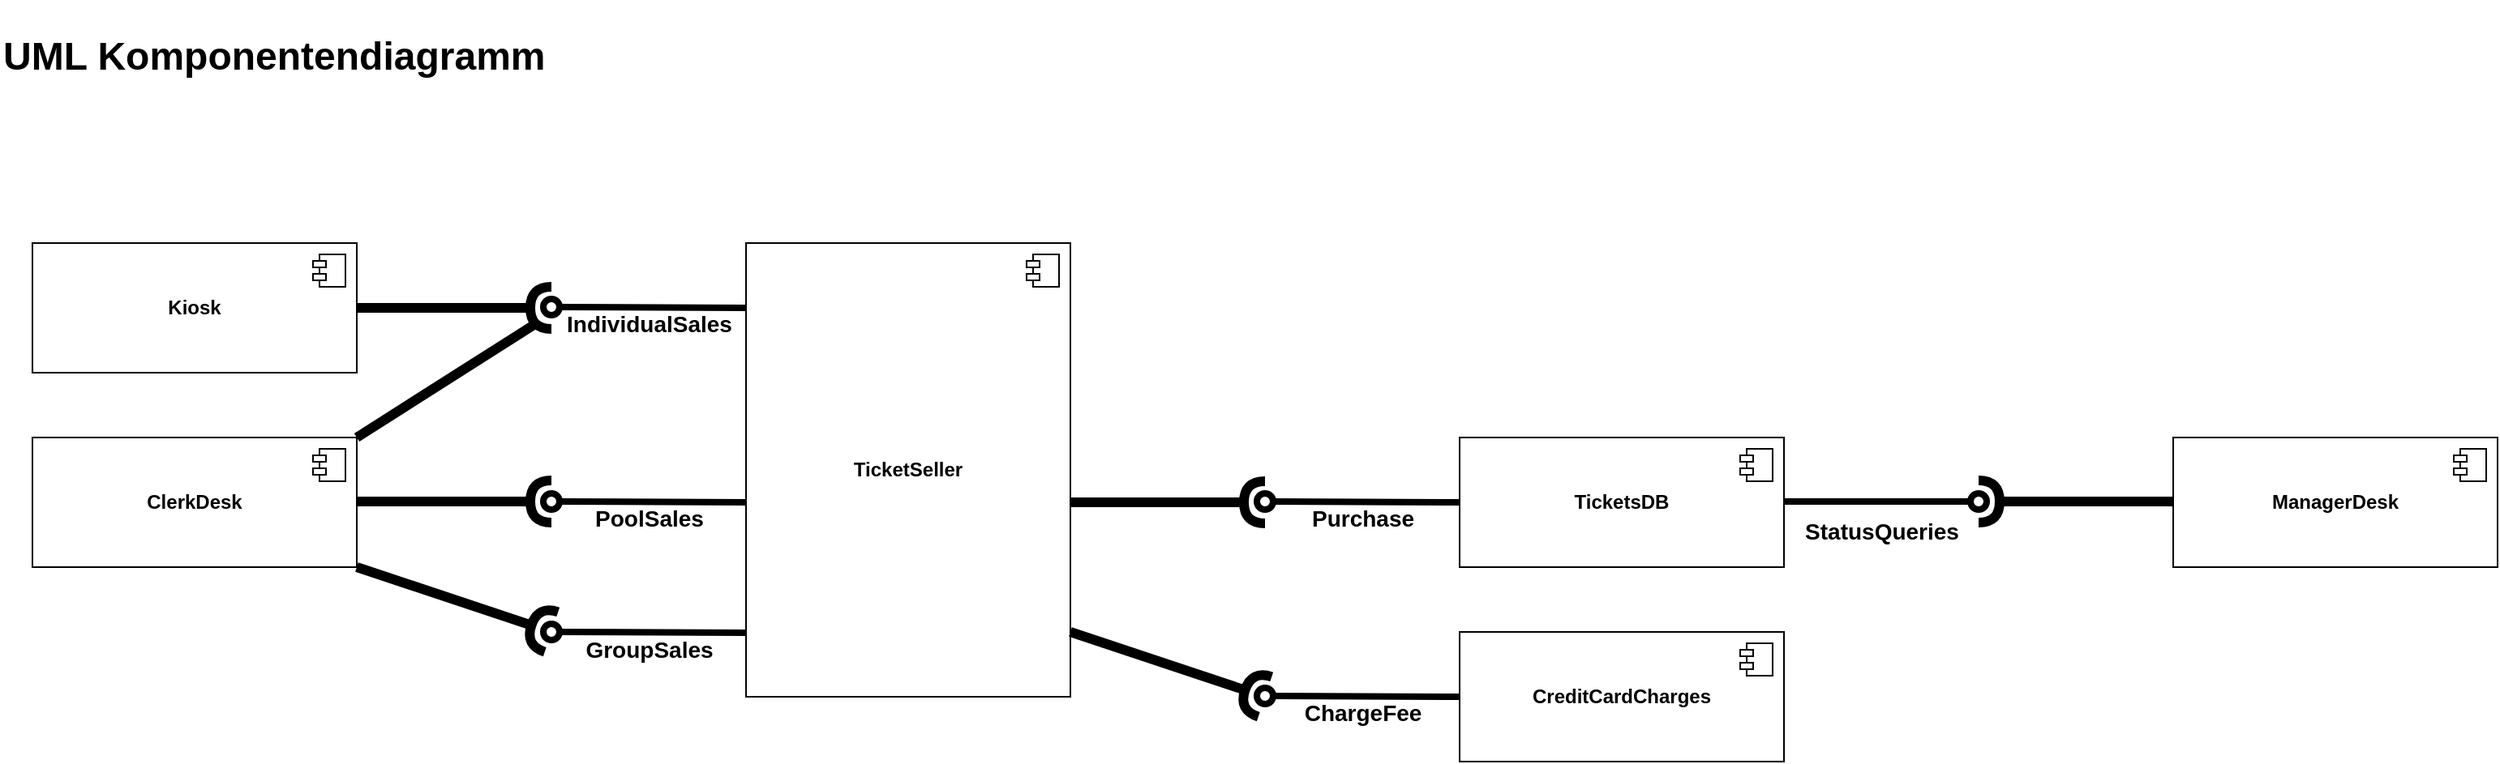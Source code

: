 <mxfile version="21.6.3" type="github">
  <diagram name="Page-1" id="qkShx8b-XhUbCJgMwpHc">
    <mxGraphModel dx="2064" dy="1115" grid="1" gridSize="10" guides="1" tooltips="1" connect="1" arrows="1" fold="1" page="1" pageScale="1" pageWidth="1654" pageHeight="1169" math="0" shadow="0">
      <root>
        <mxCell id="0" />
        <mxCell id="1" parent="0" />
        <mxCell id="1mL1j_79dPRj5nGahrVe-1" value="&lt;div align=&quot;left&quot;&gt;&lt;font size=&quot;1&quot;&gt;&lt;b&gt;&lt;font style=&quot;font-size: 24px;&quot;&gt;UML Komponentendiagramm&lt;/font&gt;&lt;/b&gt;&lt;/font&gt;&lt;/div&gt;" style="text;html=1;strokeColor=none;fillColor=none;align=left;verticalAlign=middle;whiteSpace=wrap;rounded=0;" vertex="1" parent="1">
          <mxGeometry x="40" y="10" width="360" height="70" as="geometry" />
        </mxCell>
        <mxCell id="1mL1j_79dPRj5nGahrVe-22" value="&lt;b&gt;Kiosk&lt;/b&gt;" style="html=1;dropTarget=0;whiteSpace=wrap;" vertex="1" parent="1">
          <mxGeometry x="60" y="160" width="200" height="80" as="geometry" />
        </mxCell>
        <mxCell id="1mL1j_79dPRj5nGahrVe-23" value="" style="shape=module;jettyWidth=8;jettyHeight=4;" vertex="1" parent="1mL1j_79dPRj5nGahrVe-22">
          <mxGeometry x="1" width="20" height="20" relative="1" as="geometry">
            <mxPoint x="-27" y="7" as="offset" />
          </mxGeometry>
        </mxCell>
        <mxCell id="1mL1j_79dPRj5nGahrVe-24" value="" style="rounded=0;orthogonalLoop=1;jettySize=auto;html=1;endArrow=halfCircle;endFill=0;endSize=6;strokeWidth=6;sketch=0;" edge="1" parent="1">
          <mxGeometry relative="1" as="geometry">
            <mxPoint x="260" y="200" as="sourcePoint" />
            <mxPoint x="380" y="200" as="targetPoint" />
          </mxGeometry>
        </mxCell>
        <mxCell id="1mL1j_79dPRj5nGahrVe-25" value="" style="rounded=0;orthogonalLoop=1;jettySize=auto;html=1;endArrow=oval;endFill=0;sketch=0;sourcePerimeterSpacing=0;targetPerimeterSpacing=0;endSize=10;strokeWidth=4;" edge="1" parent="1">
          <mxGeometry relative="1" as="geometry">
            <mxPoint x="500" y="200" as="sourcePoint" />
            <mxPoint x="380" y="199.5" as="targetPoint" />
          </mxGeometry>
        </mxCell>
        <mxCell id="1mL1j_79dPRj5nGahrVe-42" value="&lt;b&gt;&lt;font style=&quot;font-size: 14px;&quot;&gt;IndividualSales&lt;/font&gt;&lt;/b&gt;" style="edgeLabel;html=1;align=center;verticalAlign=middle;resizable=0;points=[];" vertex="1" connectable="0" parent="1mL1j_79dPRj5nGahrVe-25">
          <mxGeometry x="0.0" y="-4" relative="1" as="geometry">
            <mxPoint y="14" as="offset" />
          </mxGeometry>
        </mxCell>
        <mxCell id="1mL1j_79dPRj5nGahrVe-26" value="" style="ellipse;whiteSpace=wrap;html=1;align=center;aspect=fixed;fillColor=none;strokeColor=none;resizable=0;perimeter=centerPerimeter;rotatable=0;allowArrows=0;points=[];outlineConnect=1;strokeWidth=4;" vertex="1" parent="1">
          <mxGeometry x="335" y="420" width="10" height="10" as="geometry" />
        </mxCell>
        <mxCell id="1mL1j_79dPRj5nGahrVe-27" value="&lt;b&gt;TicketSeller&lt;/b&gt;" style="html=1;dropTarget=0;whiteSpace=wrap;" vertex="1" parent="1">
          <mxGeometry x="500" y="160" width="200" height="280" as="geometry" />
        </mxCell>
        <mxCell id="1mL1j_79dPRj5nGahrVe-28" value="" style="shape=module;jettyWidth=8;jettyHeight=4;" vertex="1" parent="1mL1j_79dPRj5nGahrVe-27">
          <mxGeometry x="1" width="20" height="20" relative="1" as="geometry">
            <mxPoint x="-27" y="7" as="offset" />
          </mxGeometry>
        </mxCell>
        <mxCell id="1mL1j_79dPRj5nGahrVe-29" value="&lt;b&gt;ClerkDesk&lt;/b&gt;" style="html=1;dropTarget=0;whiteSpace=wrap;" vertex="1" parent="1">
          <mxGeometry x="60" y="280" width="200" height="80" as="geometry" />
        </mxCell>
        <mxCell id="1mL1j_79dPRj5nGahrVe-30" value="" style="shape=module;jettyWidth=8;jettyHeight=4;" vertex="1" parent="1mL1j_79dPRj5nGahrVe-29">
          <mxGeometry x="1" width="20" height="20" relative="1" as="geometry">
            <mxPoint x="-27" y="7" as="offset" />
          </mxGeometry>
        </mxCell>
        <mxCell id="1mL1j_79dPRj5nGahrVe-31" value="&lt;b&gt;ManagerDesk&lt;br&gt;&lt;/b&gt;" style="html=1;dropTarget=0;whiteSpace=wrap;" vertex="1" parent="1">
          <mxGeometry x="1380" y="280" width="200" height="80" as="geometry" />
        </mxCell>
        <mxCell id="1mL1j_79dPRj5nGahrVe-32" value="" style="shape=module;jettyWidth=8;jettyHeight=4;" vertex="1" parent="1mL1j_79dPRj5nGahrVe-31">
          <mxGeometry x="1" width="20" height="20" relative="1" as="geometry">
            <mxPoint x="-27" y="7" as="offset" />
          </mxGeometry>
        </mxCell>
        <mxCell id="1mL1j_79dPRj5nGahrVe-33" value="&lt;b&gt;TicketsDB&lt;/b&gt;" style="html=1;dropTarget=0;whiteSpace=wrap;" vertex="1" parent="1">
          <mxGeometry x="940" y="280" width="200" height="80" as="geometry" />
        </mxCell>
        <mxCell id="1mL1j_79dPRj5nGahrVe-34" value="" style="shape=module;jettyWidth=8;jettyHeight=4;" vertex="1" parent="1mL1j_79dPRj5nGahrVe-33">
          <mxGeometry x="1" width="20" height="20" relative="1" as="geometry">
            <mxPoint x="-27" y="7" as="offset" />
          </mxGeometry>
        </mxCell>
        <mxCell id="1mL1j_79dPRj5nGahrVe-35" value="&lt;b&gt;CreditCardCharges&lt;/b&gt;" style="html=1;dropTarget=0;whiteSpace=wrap;" vertex="1" parent="1">
          <mxGeometry x="940" y="400" width="200" height="80" as="geometry" />
        </mxCell>
        <mxCell id="1mL1j_79dPRj5nGahrVe-36" value="" style="shape=module;jettyWidth=8;jettyHeight=4;" vertex="1" parent="1mL1j_79dPRj5nGahrVe-35">
          <mxGeometry x="1" width="20" height="20" relative="1" as="geometry">
            <mxPoint x="-27" y="7" as="offset" />
          </mxGeometry>
        </mxCell>
        <mxCell id="1mL1j_79dPRj5nGahrVe-39" value="" style="rounded=0;orthogonalLoop=1;jettySize=auto;html=1;endArrow=none;endFill=0;sketch=0;sourcePerimeterSpacing=0;targetPerimeterSpacing=0;endSize=10;strokeWidth=6;entryX=1;entryY=0;entryDx=0;entryDy=0;" edge="1" parent="1" target="1mL1j_79dPRj5nGahrVe-29">
          <mxGeometry relative="1" as="geometry">
            <mxPoint x="370" y="210" as="sourcePoint" />
            <mxPoint x="260" y="319.5" as="targetPoint" />
          </mxGeometry>
        </mxCell>
        <mxCell id="1mL1j_79dPRj5nGahrVe-43" value="" style="rounded=0;orthogonalLoop=1;jettySize=auto;html=1;endArrow=halfCircle;endFill=0;endSize=6;strokeWidth=6;sketch=0;" edge="1" parent="1">
          <mxGeometry relative="1" as="geometry">
            <mxPoint x="260" y="319.5" as="sourcePoint" />
            <mxPoint x="380" y="319.5" as="targetPoint" />
          </mxGeometry>
        </mxCell>
        <mxCell id="1mL1j_79dPRj5nGahrVe-44" value="" style="rounded=0;orthogonalLoop=1;jettySize=auto;html=1;endArrow=oval;endFill=0;sketch=0;sourcePerimeterSpacing=0;targetPerimeterSpacing=0;endSize=10;strokeWidth=4;" edge="1" parent="1">
          <mxGeometry relative="1" as="geometry">
            <mxPoint x="500" y="320" as="sourcePoint" />
            <mxPoint x="380" y="319.5" as="targetPoint" />
          </mxGeometry>
        </mxCell>
        <mxCell id="1mL1j_79dPRj5nGahrVe-45" value="&lt;font size=&quot;1&quot;&gt;&lt;b style=&quot;font-size: 14px;&quot;&gt;PoolSales&lt;/b&gt;&lt;/font&gt;" style="edgeLabel;html=1;align=center;verticalAlign=middle;resizable=0;points=[];" vertex="1" connectable="0" parent="1mL1j_79dPRj5nGahrVe-44">
          <mxGeometry x="0.0" y="-4" relative="1" as="geometry">
            <mxPoint y="14" as="offset" />
          </mxGeometry>
        </mxCell>
        <mxCell id="1mL1j_79dPRj5nGahrVe-47" value="" style="rounded=0;orthogonalLoop=1;jettySize=auto;html=1;endArrow=halfCircle;endFill=0;endSize=6;strokeWidth=6;sketch=0;" edge="1" parent="1">
          <mxGeometry relative="1" as="geometry">
            <mxPoint x="260" y="360" as="sourcePoint" />
            <mxPoint x="380" y="400" as="targetPoint" />
          </mxGeometry>
        </mxCell>
        <mxCell id="1mL1j_79dPRj5nGahrVe-48" value="" style="rounded=0;orthogonalLoop=1;jettySize=auto;html=1;endArrow=oval;endFill=0;sketch=0;sourcePerimeterSpacing=0;targetPerimeterSpacing=0;endSize=10;strokeWidth=4;" edge="1" parent="1">
          <mxGeometry relative="1" as="geometry">
            <mxPoint x="500" y="400.5" as="sourcePoint" />
            <mxPoint x="380" y="400" as="targetPoint" />
          </mxGeometry>
        </mxCell>
        <mxCell id="1mL1j_79dPRj5nGahrVe-49" value="&lt;font size=&quot;1&quot;&gt;&lt;b style=&quot;font-size: 14px;&quot;&gt;GroupSales&lt;/b&gt;&lt;/font&gt;" style="edgeLabel;html=1;align=center;verticalAlign=middle;resizable=0;points=[];" vertex="1" connectable="0" parent="1mL1j_79dPRj5nGahrVe-48">
          <mxGeometry x="0.0" y="-4" relative="1" as="geometry">
            <mxPoint y="14" as="offset" />
          </mxGeometry>
        </mxCell>
        <mxCell id="1mL1j_79dPRj5nGahrVe-51" value="" style="rounded=0;orthogonalLoop=1;jettySize=auto;html=1;endArrow=oval;endFill=0;sketch=0;sourcePerimeterSpacing=0;targetPerimeterSpacing=0;endSize=10;strokeWidth=4;" edge="1" parent="1">
          <mxGeometry relative="1" as="geometry">
            <mxPoint x="940" y="440" as="sourcePoint" />
            <mxPoint x="820" y="439.5" as="targetPoint" />
          </mxGeometry>
        </mxCell>
        <mxCell id="1mL1j_79dPRj5nGahrVe-52" value="&lt;font size=&quot;1&quot;&gt;&lt;b style=&quot;font-size: 14px;&quot;&gt;ChargeFee&lt;/b&gt;&lt;/font&gt;" style="edgeLabel;html=1;align=center;verticalAlign=middle;resizable=0;points=[];" vertex="1" connectable="0" parent="1mL1j_79dPRj5nGahrVe-51">
          <mxGeometry x="0.0" y="-4" relative="1" as="geometry">
            <mxPoint y="14" as="offset" />
          </mxGeometry>
        </mxCell>
        <mxCell id="1mL1j_79dPRj5nGahrVe-53" value="" style="rounded=0;orthogonalLoop=1;jettySize=auto;html=1;endArrow=halfCircle;endFill=0;endSize=6;strokeWidth=6;sketch=0;" edge="1" parent="1">
          <mxGeometry relative="1" as="geometry">
            <mxPoint x="700" y="400" as="sourcePoint" />
            <mxPoint x="820" y="440" as="targetPoint" />
          </mxGeometry>
        </mxCell>
        <mxCell id="1mL1j_79dPRj5nGahrVe-54" value="" style="rounded=0;orthogonalLoop=1;jettySize=auto;html=1;endArrow=oval;endFill=0;sketch=0;sourcePerimeterSpacing=0;targetPerimeterSpacing=0;endSize=10;strokeWidth=4;" edge="1" parent="1">
          <mxGeometry relative="1" as="geometry">
            <mxPoint x="940" y="320" as="sourcePoint" />
            <mxPoint x="820" y="319.5" as="targetPoint" />
          </mxGeometry>
        </mxCell>
        <mxCell id="1mL1j_79dPRj5nGahrVe-55" value="&lt;font size=&quot;1&quot;&gt;&lt;b style=&quot;font-size: 14px;&quot;&gt;Purchase&lt;/b&gt;&lt;/font&gt;" style="edgeLabel;html=1;align=center;verticalAlign=middle;resizable=0;points=[];" vertex="1" connectable="0" parent="1mL1j_79dPRj5nGahrVe-54">
          <mxGeometry x="0.0" y="-4" relative="1" as="geometry">
            <mxPoint y="14" as="offset" />
          </mxGeometry>
        </mxCell>
        <mxCell id="1mL1j_79dPRj5nGahrVe-56" value="" style="rounded=0;orthogonalLoop=1;jettySize=auto;html=1;endArrow=halfCircle;endFill=0;endSize=6;strokeWidth=6;sketch=0;" edge="1" parent="1">
          <mxGeometry relative="1" as="geometry">
            <mxPoint x="700" y="320" as="sourcePoint" />
            <mxPoint x="820" y="320" as="targetPoint" />
          </mxGeometry>
        </mxCell>
        <mxCell id="1mL1j_79dPRj5nGahrVe-59" value="" style="rounded=0;orthogonalLoop=1;jettySize=auto;html=1;endArrow=oval;endFill=0;sketch=0;sourcePerimeterSpacing=0;targetPerimeterSpacing=0;endSize=10;strokeWidth=4;entryX=0;entryY=0.5;entryDx=0;entryDy=0;" edge="1" parent="1">
          <mxGeometry relative="1" as="geometry">
            <mxPoint x="1140" y="319.5" as="sourcePoint" />
            <mxPoint x="1260" y="319.5" as="targetPoint" />
          </mxGeometry>
        </mxCell>
        <mxCell id="1mL1j_79dPRj5nGahrVe-60" value="&lt;font size=&quot;1&quot;&gt;&lt;b style=&quot;font-size: 14px;&quot;&gt;StatusQueries&lt;/b&gt;&lt;/font&gt;" style="edgeLabel;html=1;align=center;verticalAlign=middle;resizable=0;points=[];" vertex="1" connectable="0" parent="1mL1j_79dPRj5nGahrVe-59">
          <mxGeometry x="0.0" y="-4" relative="1" as="geometry">
            <mxPoint y="14" as="offset" />
          </mxGeometry>
        </mxCell>
        <mxCell id="1mL1j_79dPRj5nGahrVe-61" value="" style="rounded=0;orthogonalLoop=1;jettySize=auto;html=1;endArrow=halfCircle;endFill=0;endSize=6;strokeWidth=6;sketch=0;" edge="1" parent="1">
          <mxGeometry relative="1" as="geometry">
            <mxPoint x="1380" y="319.5" as="sourcePoint" />
            <mxPoint x="1260" y="319.5" as="targetPoint" />
          </mxGeometry>
        </mxCell>
      </root>
    </mxGraphModel>
  </diagram>
</mxfile>
